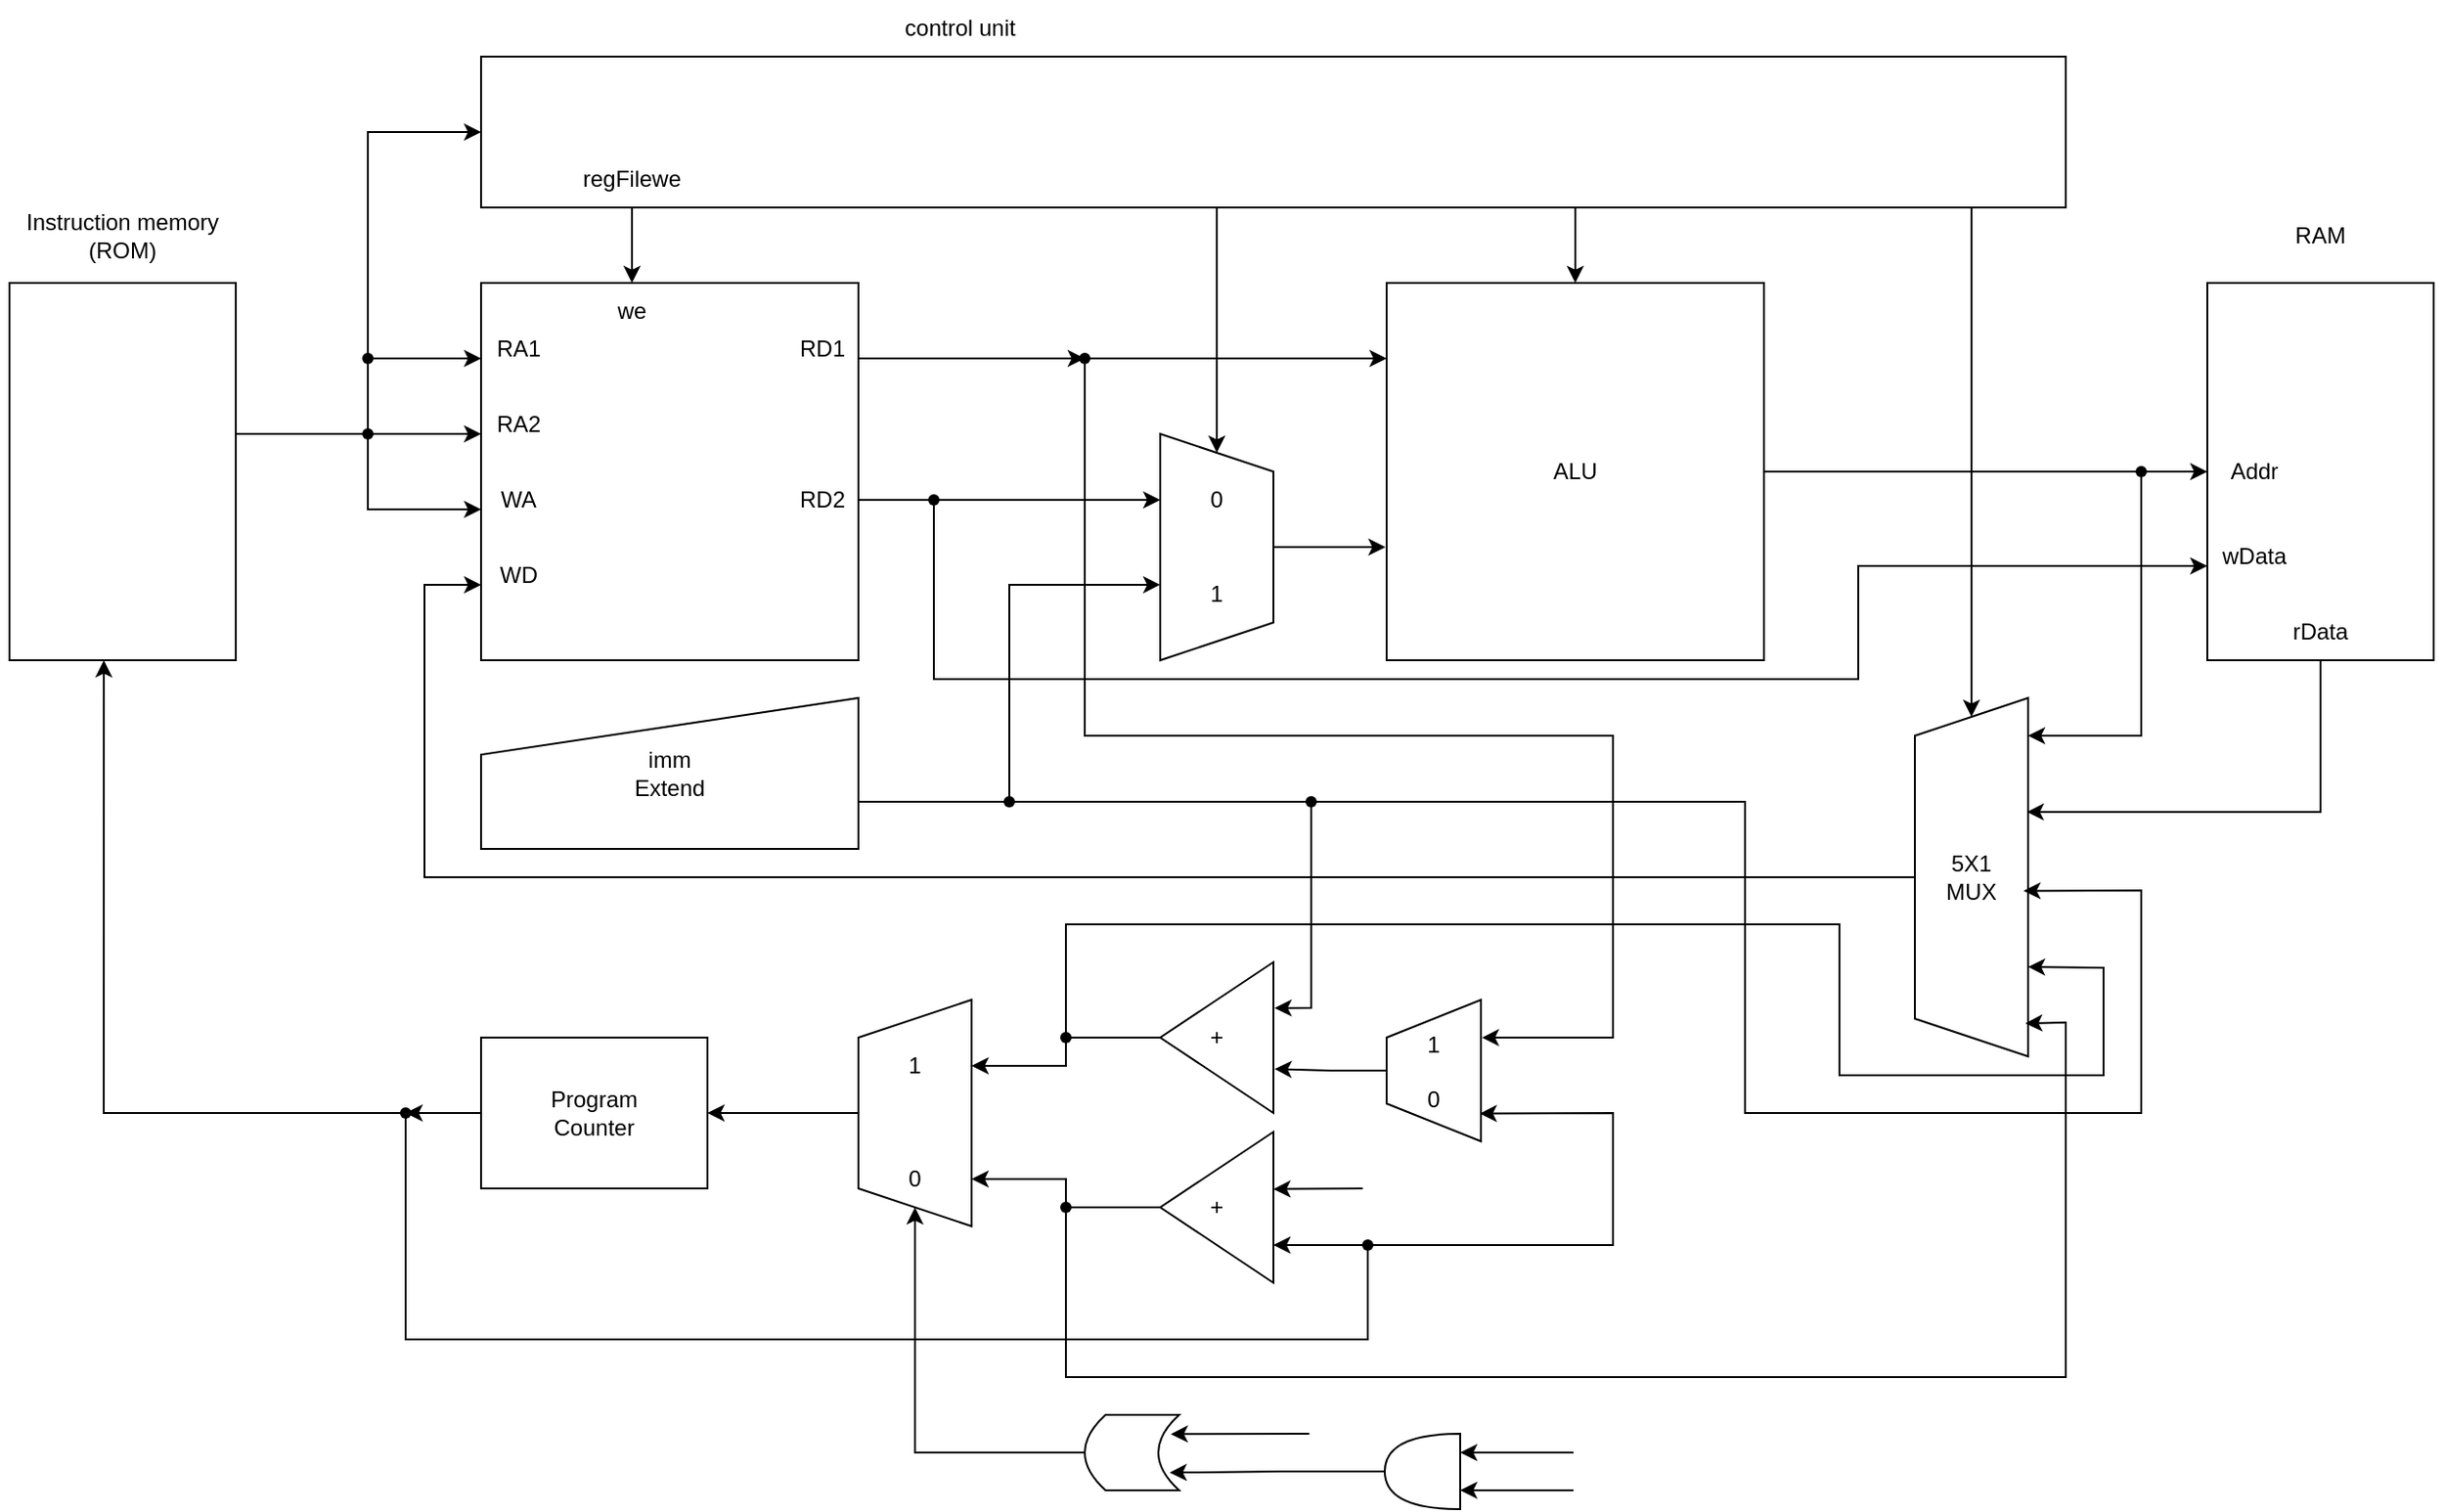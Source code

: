 <mxfile version="26.2.12">
  <diagram name="페이지-1" id="Pp6vh4Ir5vhfQlNTvURK">
    <mxGraphModel dx="1507" dy="370" grid="1" gridSize="10" guides="1" tooltips="1" connect="1" arrows="1" fold="1" page="1" pageScale="1" pageWidth="827" pageHeight="1169" math="0" shadow="0">
      <root>
        <mxCell id="0" />
        <mxCell id="1" parent="0" />
        <mxCell id="kW_ocDge__aSZDnSdW5C-100" style="edgeStyle=orthogonalEdgeStyle;rounded=0;orthogonalLoop=1;jettySize=auto;html=1;entryX=0;entryY=0.5;entryDx=0;entryDy=0;" edge="1" parent="1" source="kW_ocDge__aSZDnSdW5C-2" target="kW_ocDge__aSZDnSdW5C-15">
          <mxGeometry relative="1" as="geometry">
            <Array as="points">
              <mxPoint x="550" y="230" />
              <mxPoint x="550" y="230" />
            </Array>
          </mxGeometry>
        </mxCell>
        <mxCell id="kW_ocDge__aSZDnSdW5C-101" style="edgeStyle=orthogonalEdgeStyle;rounded=0;orthogonalLoop=1;jettySize=auto;html=1;entryX=0.5;entryY=0;entryDx=0;entryDy=0;" edge="1" parent="1" source="kW_ocDge__aSZDnSdW5C-2" target="kW_ocDge__aSZDnSdW5C-24">
          <mxGeometry relative="1" as="geometry">
            <Array as="points">
              <mxPoint x="740" y="220" />
              <mxPoint x="740" y="220" />
            </Array>
          </mxGeometry>
        </mxCell>
        <mxCell id="kW_ocDge__aSZDnSdW5C-102" style="edgeStyle=orthogonalEdgeStyle;rounded=0;orthogonalLoop=1;jettySize=auto;html=1;entryX=1;entryY=0.5;entryDx=0;entryDy=0;" edge="1" parent="1" source="kW_ocDge__aSZDnSdW5C-2" target="kW_ocDge__aSZDnSdW5C-42">
          <mxGeometry relative="1" as="geometry">
            <Array as="points">
              <mxPoint x="950" y="280" />
              <mxPoint x="950" y="280" />
            </Array>
          </mxGeometry>
        </mxCell>
        <mxCell id="kW_ocDge__aSZDnSdW5C-2" value="" style="rounded=0;whiteSpace=wrap;html=1;" vertex="1" parent="1">
          <mxGeometry x="160" y="120" width="840" height="80" as="geometry" />
        </mxCell>
        <mxCell id="kW_ocDge__aSZDnSdW5C-3" value="control unit" style="text;html=1;align=center;verticalAlign=middle;whiteSpace=wrap;rounded=0;" vertex="1" parent="1">
          <mxGeometry x="371" y="90" width="86" height="30" as="geometry" />
        </mxCell>
        <mxCell id="kW_ocDge__aSZDnSdW5C-10" style="edgeStyle=orthogonalEdgeStyle;rounded=0;orthogonalLoop=1;jettySize=auto;html=1;exitX=0.5;exitY=1;exitDx=0;exitDy=0;entryX=0.5;entryY=0;entryDx=0;entryDy=0;" edge="1" parent="1" source="kW_ocDge__aSZDnSdW5C-4" target="kW_ocDge__aSZDnSdW5C-9">
          <mxGeometry relative="1" as="geometry" />
        </mxCell>
        <mxCell id="kW_ocDge__aSZDnSdW5C-4" value="regFilewe" style="text;html=1;align=center;verticalAlign=middle;whiteSpace=wrap;rounded=0;" vertex="1" parent="1">
          <mxGeometry x="210" y="170" width="60" height="30" as="geometry" />
        </mxCell>
        <mxCell id="kW_ocDge__aSZDnSdW5C-6" value="" style="whiteSpace=wrap;html=1;aspect=fixed;" vertex="1" parent="1">
          <mxGeometry x="160" y="240" width="200" height="200" as="geometry" />
        </mxCell>
        <mxCell id="kW_ocDge__aSZDnSdW5C-9" value="we" style="text;html=1;align=center;verticalAlign=middle;whiteSpace=wrap;rounded=0;" vertex="1" parent="1">
          <mxGeometry x="210" y="240" width="60" height="30" as="geometry" />
        </mxCell>
        <mxCell id="kW_ocDge__aSZDnSdW5C-11" value="RA1" style="text;html=1;align=center;verticalAlign=middle;whiteSpace=wrap;rounded=0;" vertex="1" parent="1">
          <mxGeometry x="150" y="260" width="60" height="30" as="geometry" />
        </mxCell>
        <mxCell id="kW_ocDge__aSZDnSdW5C-12" value="RA2" style="text;html=1;align=center;verticalAlign=middle;whiteSpace=wrap;rounded=0;" vertex="1" parent="1">
          <mxGeometry x="150" y="300" width="60" height="30" as="geometry" />
        </mxCell>
        <mxCell id="kW_ocDge__aSZDnSdW5C-13" value="WA" style="text;html=1;align=center;verticalAlign=middle;whiteSpace=wrap;rounded=0;" vertex="1" parent="1">
          <mxGeometry x="150" y="340" width="60" height="30" as="geometry" />
        </mxCell>
        <mxCell id="kW_ocDge__aSZDnSdW5C-14" value="WD" style="text;html=1;align=center;verticalAlign=middle;whiteSpace=wrap;rounded=0;" vertex="1" parent="1">
          <mxGeometry x="150" y="380" width="60" height="30" as="geometry" />
        </mxCell>
        <mxCell id="kW_ocDge__aSZDnSdW5C-30" style="edgeStyle=orthogonalEdgeStyle;rounded=0;orthogonalLoop=1;jettySize=auto;html=1;exitX=0.5;exitY=0;exitDx=0;exitDy=0;entryX=-0.003;entryY=0.7;entryDx=0;entryDy=0;entryPerimeter=0;" edge="1" parent="1" source="kW_ocDge__aSZDnSdW5C-15" target="kW_ocDge__aSZDnSdW5C-24">
          <mxGeometry relative="1" as="geometry">
            <mxPoint x="590" y="380" as="targetPoint" />
          </mxGeometry>
        </mxCell>
        <mxCell id="kW_ocDge__aSZDnSdW5C-15" value="" style="shape=trapezoid;perimeter=trapezoidPerimeter;whiteSpace=wrap;html=1;fixedSize=1;direction=south;" vertex="1" parent="1">
          <mxGeometry x="520" y="320" width="60" height="120" as="geometry" />
        </mxCell>
        <mxCell id="kW_ocDge__aSZDnSdW5C-16" value="0" style="text;html=1;align=center;verticalAlign=middle;whiteSpace=wrap;rounded=0;" vertex="1" parent="1">
          <mxGeometry x="520" y="340" width="60" height="30" as="geometry" />
        </mxCell>
        <mxCell id="kW_ocDge__aSZDnSdW5C-17" value="1" style="text;html=1;align=center;verticalAlign=middle;whiteSpace=wrap;rounded=0;" vertex="1" parent="1">
          <mxGeometry x="520" y="390" width="60" height="30" as="geometry" />
        </mxCell>
        <mxCell id="kW_ocDge__aSZDnSdW5C-46" style="edgeStyle=orthogonalEdgeStyle;rounded=0;orthogonalLoop=1;jettySize=auto;html=1;entryX=0;entryY=0.5;entryDx=0;entryDy=0;" edge="1" parent="1" source="kW_ocDge__aSZDnSdW5C-24" target="kW_ocDge__aSZDnSdW5C-43">
          <mxGeometry relative="1" as="geometry" />
        </mxCell>
        <mxCell id="kW_ocDge__aSZDnSdW5C-24" value="ALU" style="whiteSpace=wrap;html=1;aspect=fixed;" vertex="1" parent="1">
          <mxGeometry x="640" y="240" width="200" height="200" as="geometry" />
        </mxCell>
        <mxCell id="kW_ocDge__aSZDnSdW5C-25" value="" style="endArrow=classic;html=1;rounded=0;entryX=0;entryY=0.2;entryDx=0;entryDy=0;entryPerimeter=0;" edge="1" parent="1" source="kW_ocDge__aSZDnSdW5C-74" target="kW_ocDge__aSZDnSdW5C-24">
          <mxGeometry width="50" height="50" relative="1" as="geometry">
            <mxPoint x="360" y="280" as="sourcePoint" />
            <mxPoint x="410" y="230" as="targetPoint" />
          </mxGeometry>
        </mxCell>
        <mxCell id="kW_ocDge__aSZDnSdW5C-26" value="RD1" style="text;html=1;align=center;verticalAlign=middle;whiteSpace=wrap;rounded=0;" vertex="1" parent="1">
          <mxGeometry x="311" y="260" width="60" height="30" as="geometry" />
        </mxCell>
        <mxCell id="kW_ocDge__aSZDnSdW5C-28" style="edgeStyle=orthogonalEdgeStyle;rounded=0;orthogonalLoop=1;jettySize=auto;html=1;" edge="1" parent="1" source="kW_ocDge__aSZDnSdW5C-113" target="kW_ocDge__aSZDnSdW5C-16">
          <mxGeometry relative="1" as="geometry">
            <mxPoint x="360" y="354.71" as="sourcePoint" />
            <mxPoint x="499" y="354.71" as="targetPoint" />
          </mxGeometry>
        </mxCell>
        <mxCell id="kW_ocDge__aSZDnSdW5C-27" value="RD2" style="text;html=1;align=center;verticalAlign=middle;whiteSpace=wrap;rounded=0;" vertex="1" parent="1">
          <mxGeometry x="311" y="340" width="60" height="30" as="geometry" />
        </mxCell>
        <mxCell id="kW_ocDge__aSZDnSdW5C-39" style="edgeStyle=orthogonalEdgeStyle;rounded=0;orthogonalLoop=1;jettySize=auto;html=1;entryX=0;entryY=0.333;entryDx=0;entryDy=0;entryPerimeter=0;" edge="1" parent="1" target="kW_ocDge__aSZDnSdW5C-17">
          <mxGeometry relative="1" as="geometry">
            <mxPoint x="480" y="400" as="targetPoint" />
            <mxPoint x="360" y="515.029" as="sourcePoint" />
            <Array as="points">
              <mxPoint x="440" y="515" />
              <mxPoint x="440" y="400" />
            </Array>
          </mxGeometry>
        </mxCell>
        <mxCell id="kW_ocDge__aSZDnSdW5C-33" value="" style="rounded=0;whiteSpace=wrap;html=1;" vertex="1" parent="1">
          <mxGeometry x="-90" y="240" width="120" height="200" as="geometry" />
        </mxCell>
        <mxCell id="kW_ocDge__aSZDnSdW5C-34" value="Instruction memory&lt;div&gt;(ROM)&lt;/div&gt;" style="text;html=1;align=center;verticalAlign=middle;whiteSpace=wrap;rounded=0;" vertex="1" parent="1">
          <mxGeometry x="-95" y="200" width="130" height="30" as="geometry" />
        </mxCell>
        <mxCell id="kW_ocDge__aSZDnSdW5C-36" value="Program&lt;div&gt;Counter&lt;/div&gt;" style="rounded=0;whiteSpace=wrap;html=1;" vertex="1" parent="1">
          <mxGeometry x="160" y="640" width="120" height="80" as="geometry" />
        </mxCell>
        <mxCell id="kW_ocDge__aSZDnSdW5C-38" style="edgeStyle=orthogonalEdgeStyle;rounded=0;orthogonalLoop=1;jettySize=auto;html=1;" edge="1" parent="1" source="kW_ocDge__aSZDnSdW5C-37" target="kW_ocDge__aSZDnSdW5C-36">
          <mxGeometry relative="1" as="geometry" />
        </mxCell>
        <mxCell id="kW_ocDge__aSZDnSdW5C-37" value="" style="shape=trapezoid;perimeter=trapezoidPerimeter;whiteSpace=wrap;html=1;fixedSize=1;direction=north;" vertex="1" parent="1">
          <mxGeometry x="360" y="620" width="60" height="120" as="geometry" />
        </mxCell>
        <mxCell id="kW_ocDge__aSZDnSdW5C-40" value="" style="shape=waypoint;sketch=0;fillStyle=solid;size=6;pointerEvents=1;points=[];fillColor=none;resizable=0;rotatable=0;perimeter=centerPerimeter;snapToPoint=1;" vertex="1" parent="1">
          <mxGeometry x="430" y="505" width="20" height="20" as="geometry" />
        </mxCell>
        <mxCell id="kW_ocDge__aSZDnSdW5C-41" value="+" style="triangle;whiteSpace=wrap;html=1;direction=west;" vertex="1" parent="1">
          <mxGeometry x="520" y="600" width="60" height="80" as="geometry" />
        </mxCell>
        <mxCell id="kW_ocDge__aSZDnSdW5C-52" style="edgeStyle=orthogonalEdgeStyle;rounded=0;orthogonalLoop=1;jettySize=auto;html=1;entryX=0.167;entryY=0.667;entryDx=0;entryDy=0;entryPerimeter=0;" edge="1" parent="1" source="kW_ocDge__aSZDnSdW5C-42" target="kW_ocDge__aSZDnSdW5C-14">
          <mxGeometry relative="1" as="geometry">
            <mxPoint x="130" y="460" as="targetPoint" />
            <Array as="points">
              <mxPoint x="130" y="555" />
              <mxPoint x="130" y="400" />
            </Array>
          </mxGeometry>
        </mxCell>
        <mxCell id="kW_ocDge__aSZDnSdW5C-42" value="5X1&lt;div&gt;MUX&lt;/div&gt;" style="shape=trapezoid;perimeter=trapezoidPerimeter;whiteSpace=wrap;html=1;fixedSize=1;direction=north;" vertex="1" parent="1">
          <mxGeometry x="920" y="460" width="60" height="190" as="geometry" />
        </mxCell>
        <mxCell id="kW_ocDge__aSZDnSdW5C-51" style="edgeStyle=orthogonalEdgeStyle;rounded=0;orthogonalLoop=1;jettySize=auto;html=1;entryX=0.682;entryY=0.989;entryDx=0;entryDy=0;entryPerimeter=0;" edge="1" parent="1" source="kW_ocDge__aSZDnSdW5C-43" target="kW_ocDge__aSZDnSdW5C-42">
          <mxGeometry relative="1" as="geometry">
            <mxPoint x="1080" y="520" as="targetPoint" />
            <Array as="points">
              <mxPoint x="1135" y="520" />
            </Array>
          </mxGeometry>
        </mxCell>
        <mxCell id="kW_ocDge__aSZDnSdW5C-43" value="" style="rounded=0;whiteSpace=wrap;html=1;" vertex="1" parent="1">
          <mxGeometry x="1075" y="240" width="120" height="200" as="geometry" />
        </mxCell>
        <mxCell id="kW_ocDge__aSZDnSdW5C-44" value="RAM" style="text;html=1;align=center;verticalAlign=middle;whiteSpace=wrap;rounded=0;" vertex="1" parent="1">
          <mxGeometry x="1070" y="200" width="130" height="30" as="geometry" />
        </mxCell>
        <mxCell id="kW_ocDge__aSZDnSdW5C-47" value="" style="shape=waypoint;sketch=0;fillStyle=solid;size=6;pointerEvents=1;points=[];fillColor=none;resizable=0;rotatable=0;perimeter=centerPerimeter;snapToPoint=1;" vertex="1" parent="1">
          <mxGeometry x="1030" y="330" width="20" height="20" as="geometry" />
        </mxCell>
        <mxCell id="kW_ocDge__aSZDnSdW5C-49" value="" style="endArrow=classic;html=1;rounded=0;" edge="1" parent="1">
          <mxGeometry width="50" height="50" relative="1" as="geometry">
            <mxPoint x="1040" y="340" as="sourcePoint" />
            <mxPoint x="980" y="480" as="targetPoint" />
            <Array as="points">
              <mxPoint x="1040" y="480" />
            </Array>
          </mxGeometry>
        </mxCell>
        <mxCell id="kW_ocDge__aSZDnSdW5C-53" style="edgeStyle=orthogonalEdgeStyle;rounded=0;orthogonalLoop=1;jettySize=auto;html=1;entryX=0.417;entryY=1;entryDx=0;entryDy=0;entryPerimeter=0;" edge="1" parent="1" source="kW_ocDge__aSZDnSdW5C-54" target="kW_ocDge__aSZDnSdW5C-33">
          <mxGeometry relative="1" as="geometry" />
        </mxCell>
        <mxCell id="kW_ocDge__aSZDnSdW5C-57" value="" style="endArrow=classic;html=1;rounded=0;entryX=0;entryY=0.25;entryDx=0;entryDy=0;" edge="1" parent="1" target="kW_ocDge__aSZDnSdW5C-63">
          <mxGeometry width="50" height="50" relative="1" as="geometry">
            <mxPoint x="120" y="680" as="sourcePoint" />
            <mxPoint x="480" y="720" as="targetPoint" />
            <Array as="points">
              <mxPoint x="120" y="800" />
              <mxPoint x="630" y="800" />
              <mxPoint x="630" y="750" />
            </Array>
          </mxGeometry>
        </mxCell>
        <mxCell id="kW_ocDge__aSZDnSdW5C-58" value="" style="edgeStyle=orthogonalEdgeStyle;rounded=0;orthogonalLoop=1;jettySize=auto;html=1;entryDx=0;entryDy=0;entryPerimeter=0;" edge="1" parent="1" source="kW_ocDge__aSZDnSdW5C-36" target="kW_ocDge__aSZDnSdW5C-54">
          <mxGeometry relative="1" as="geometry">
            <mxPoint x="160" y="680" as="sourcePoint" />
            <mxPoint x="-40" y="440" as="targetPoint" />
          </mxGeometry>
        </mxCell>
        <mxCell id="kW_ocDge__aSZDnSdW5C-54" value="" style="shape=waypoint;sketch=0;fillStyle=solid;size=6;pointerEvents=1;points=[];fillColor=none;resizable=0;rotatable=0;perimeter=centerPerimeter;snapToPoint=1;" vertex="1" parent="1">
          <mxGeometry x="110" y="670" width="20" height="20" as="geometry" />
        </mxCell>
        <mxCell id="kW_ocDge__aSZDnSdW5C-59" style="edgeStyle=orthogonalEdgeStyle;rounded=0;orthogonalLoop=1;jettySize=auto;html=1;entryX=1;entryY=0.5;entryDx=0;entryDy=0;" edge="1" parent="1" source="kW_ocDge__aSZDnSdW5C-41" target="kW_ocDge__aSZDnSdW5C-66">
          <mxGeometry relative="1" as="geometry" />
        </mxCell>
        <mxCell id="kW_ocDge__aSZDnSdW5C-60" value="1&lt;div&gt;&lt;br&gt;&lt;div&gt;0&lt;/div&gt;&lt;/div&gt;" style="shape=trapezoid;perimeter=trapezoidPerimeter;whiteSpace=wrap;html=1;fixedSize=1;direction=north;" vertex="1" parent="1">
          <mxGeometry x="640" y="620" width="50" height="75" as="geometry" />
        </mxCell>
        <mxCell id="kW_ocDge__aSZDnSdW5C-61" style="edgeStyle=orthogonalEdgeStyle;rounded=0;orthogonalLoop=1;jettySize=auto;html=1;entryX=-0.01;entryY=0.292;entryDx=0;entryDy=0;entryPerimeter=0;" edge="1" parent="1" source="kW_ocDge__aSZDnSdW5C-60" target="kW_ocDge__aSZDnSdW5C-41">
          <mxGeometry relative="1" as="geometry" />
        </mxCell>
        <mxCell id="kW_ocDge__aSZDnSdW5C-62" style="edgeStyle=orthogonalEdgeStyle;rounded=0;orthogonalLoop=1;jettySize=auto;html=1;entryX=-0.01;entryY=0.696;entryDx=0;entryDy=0;entryPerimeter=0;" edge="1" parent="1" source="kW_ocDge__aSZDnSdW5C-40" target="kW_ocDge__aSZDnSdW5C-41">
          <mxGeometry relative="1" as="geometry" />
        </mxCell>
        <mxCell id="kW_ocDge__aSZDnSdW5C-63" value="+" style="triangle;whiteSpace=wrap;html=1;direction=west;" vertex="1" parent="1">
          <mxGeometry x="520" y="690" width="60" height="80" as="geometry" />
        </mxCell>
        <mxCell id="kW_ocDge__aSZDnSdW5C-64" value="" style="endArrow=classic;html=1;rounded=0;entryX=-0.045;entryY=0.596;entryDx=0;entryDy=0;entryPerimeter=0;" edge="1" parent="1">
          <mxGeometry width="50" height="50" relative="1" as="geometry">
            <mxPoint x="627.3" y="720" as="sourcePoint" />
            <mxPoint x="580.0" y="720.32" as="targetPoint" />
          </mxGeometry>
        </mxCell>
        <mxCell id="kW_ocDge__aSZDnSdW5C-65" style="edgeStyle=orthogonalEdgeStyle;rounded=0;orthogonalLoop=1;jettySize=auto;html=1;entryX=1;entryY=0.5;entryDx=0;entryDy=0;" edge="1" parent="1" source="kW_ocDge__aSZDnSdW5C-93" target="kW_ocDge__aSZDnSdW5C-67">
          <mxGeometry relative="1" as="geometry">
            <Array as="points">
              <mxPoint x="470" y="715" />
            </Array>
          </mxGeometry>
        </mxCell>
        <mxCell id="kW_ocDge__aSZDnSdW5C-66" value="1" style="text;html=1;align=center;verticalAlign=middle;whiteSpace=wrap;rounded=0;" vertex="1" parent="1">
          <mxGeometry x="360" y="640" width="60" height="30" as="geometry" />
        </mxCell>
        <mxCell id="kW_ocDge__aSZDnSdW5C-67" value="0" style="text;html=1;align=center;verticalAlign=middle;whiteSpace=wrap;rounded=0;" vertex="1" parent="1">
          <mxGeometry x="360" y="700" width="60" height="30" as="geometry" />
        </mxCell>
        <mxCell id="kW_ocDge__aSZDnSdW5C-68" value="" style="shape=waypoint;sketch=0;fillStyle=solid;size=6;pointerEvents=1;points=[];fillColor=none;resizable=0;rotatable=0;perimeter=centerPerimeter;snapToPoint=1;" vertex="1" parent="1">
          <mxGeometry x="460" y="630" width="20" height="20" as="geometry" />
        </mxCell>
        <mxCell id="kW_ocDge__aSZDnSdW5C-69" value="" style="shape=waypoint;sketch=0;fillStyle=solid;size=6;pointerEvents=1;points=[];fillColor=none;resizable=0;rotatable=0;perimeter=centerPerimeter;snapToPoint=1;" vertex="1" parent="1">
          <mxGeometry x="620" y="740" width="20" height="20" as="geometry" />
        </mxCell>
        <mxCell id="kW_ocDge__aSZDnSdW5C-72" value="" style="endArrow=classic;html=1;rounded=0;entryX=0.196;entryY=0.987;entryDx=0;entryDy=0;entryPerimeter=0;" edge="1" parent="1" target="kW_ocDge__aSZDnSdW5C-60">
          <mxGeometry width="50" height="50" relative="1" as="geometry">
            <mxPoint x="630" y="750" as="sourcePoint" />
            <mxPoint x="760" y="680" as="targetPoint" />
            <Array as="points">
              <mxPoint x="760" y="750" />
              <mxPoint x="760" y="680" />
            </Array>
          </mxGeometry>
        </mxCell>
        <mxCell id="kW_ocDge__aSZDnSdW5C-73" value="" style="endArrow=classic;html=1;rounded=0;entryX=0.733;entryY=1.01;entryDx=0;entryDy=0;entryPerimeter=0;" edge="1" parent="1" target="kW_ocDge__aSZDnSdW5C-60">
          <mxGeometry width="50" height="50" relative="1" as="geometry">
            <mxPoint x="480" y="280" as="sourcePoint" />
            <mxPoint x="760" y="640" as="targetPoint" />
            <Array as="points">
              <mxPoint x="480" y="480" />
              <mxPoint x="760" y="480" />
              <mxPoint x="760" y="640" />
            </Array>
          </mxGeometry>
        </mxCell>
        <mxCell id="kW_ocDge__aSZDnSdW5C-75" value="" style="endArrow=classic;html=1;rounded=0;entryDx=0;entryDy=0;entryPerimeter=0;" edge="1" parent="1" target="kW_ocDge__aSZDnSdW5C-74">
          <mxGeometry width="50" height="50" relative="1" as="geometry">
            <mxPoint x="360" y="280" as="sourcePoint" />
            <mxPoint x="640" y="280" as="targetPoint" />
          </mxGeometry>
        </mxCell>
        <mxCell id="kW_ocDge__aSZDnSdW5C-74" value="" style="shape=waypoint;sketch=0;fillStyle=solid;size=6;pointerEvents=1;points=[];fillColor=none;resizable=0;rotatable=0;perimeter=centerPerimeter;snapToPoint=1;" vertex="1" parent="1">
          <mxGeometry x="470" y="270" width="20" height="20" as="geometry" />
        </mxCell>
        <mxCell id="kW_ocDge__aSZDnSdW5C-76" value="" style="shape=waypoint;sketch=0;fillStyle=solid;size=6;pointerEvents=1;points=[];fillColor=none;resizable=0;rotatable=0;perimeter=centerPerimeter;snapToPoint=1;" vertex="1" parent="1">
          <mxGeometry x="590" y="505" width="20" height="20" as="geometry" />
        </mxCell>
        <mxCell id="kW_ocDge__aSZDnSdW5C-80" value="" style="endArrow=classic;html=1;rounded=0;entryX=0.462;entryY=0.96;entryDx=0;entryDy=0;entryPerimeter=0;" edge="1" parent="1" target="kW_ocDge__aSZDnSdW5C-42">
          <mxGeometry width="50" height="50" relative="1" as="geometry">
            <mxPoint x="600" y="515" as="sourcePoint" />
            <mxPoint x="850" y="515" as="targetPoint" />
            <Array as="points">
              <mxPoint x="830" y="515" />
              <mxPoint x="830" y="680" />
              <mxPoint x="1040" y="680" />
              <mxPoint x="1040" y="562" />
            </Array>
          </mxGeometry>
        </mxCell>
        <mxCell id="kW_ocDge__aSZDnSdW5C-81" value="" style="endArrow=classic;html=1;rounded=0;entryX=0.25;entryY=1;entryDx=0;entryDy=0;" edge="1" parent="1" target="kW_ocDge__aSZDnSdW5C-42">
          <mxGeometry width="50" height="50" relative="1" as="geometry">
            <mxPoint x="470" y="640" as="sourcePoint" />
            <mxPoint x="520" y="590" as="targetPoint" />
            <Array as="points">
              <mxPoint x="470" y="580" />
              <mxPoint x="880" y="580" />
              <mxPoint x="880" y="660" />
              <mxPoint x="1020" y="660" />
              <mxPoint x="1020" y="603" />
            </Array>
          </mxGeometry>
        </mxCell>
        <mxCell id="kW_ocDge__aSZDnSdW5C-82" value="" style="endArrow=classic;html=1;rounded=0;entryX=0.167;entryY=0.667;entryDx=0;entryDy=0;entryPerimeter=0;" edge="1" parent="1" source="kW_ocDge__aSZDnSdW5C-83" target="kW_ocDge__aSZDnSdW5C-12">
          <mxGeometry width="50" height="50" relative="1" as="geometry">
            <mxPoint x="30" y="320" as="sourcePoint" />
            <mxPoint x="80" y="270" as="targetPoint" />
          </mxGeometry>
        </mxCell>
        <mxCell id="kW_ocDge__aSZDnSdW5C-83" value="" style="shape=waypoint;sketch=0;fillStyle=solid;size=6;pointerEvents=1;points=[];fillColor=none;resizable=0;rotatable=0;perimeter=centerPerimeter;snapToPoint=1;" vertex="1" parent="1">
          <mxGeometry x="90" y="310" width="20" height="20" as="geometry" />
        </mxCell>
        <mxCell id="kW_ocDge__aSZDnSdW5C-86" value="" style="endArrow=none;html=1;rounded=0;" edge="1" parent="1" target="kW_ocDge__aSZDnSdW5C-83">
          <mxGeometry width="50" height="50" relative="1" as="geometry">
            <mxPoint x="30" y="320" as="sourcePoint" />
            <mxPoint x="80" y="270" as="targetPoint" />
          </mxGeometry>
        </mxCell>
        <mxCell id="kW_ocDge__aSZDnSdW5C-87" value="" style="endArrow=classic;html=1;rounded=0;entryX=0.167;entryY=0.667;entryDx=0;entryDy=0;entryPerimeter=0;" edge="1" parent="1" source="kW_ocDge__aSZDnSdW5C-89" target="kW_ocDge__aSZDnSdW5C-11">
          <mxGeometry width="50" height="50" relative="1" as="geometry">
            <mxPoint x="100" y="320" as="sourcePoint" />
            <mxPoint x="150" y="270" as="targetPoint" />
            <Array as="points">
              <mxPoint x="100" y="280" />
            </Array>
          </mxGeometry>
        </mxCell>
        <mxCell id="kW_ocDge__aSZDnSdW5C-88" value="" style="endArrow=classic;html=1;rounded=0;entryX=0.167;entryY=0.667;entryDx=0;entryDy=0;entryPerimeter=0;" edge="1" parent="1" target="kW_ocDge__aSZDnSdW5C-13">
          <mxGeometry width="50" height="50" relative="1" as="geometry">
            <mxPoint x="100" y="320" as="sourcePoint" />
            <mxPoint x="150" y="270" as="targetPoint" />
            <Array as="points">
              <mxPoint x="100" y="360" />
            </Array>
          </mxGeometry>
        </mxCell>
        <mxCell id="kW_ocDge__aSZDnSdW5C-89" value="" style="shape=waypoint;sketch=0;fillStyle=solid;size=6;pointerEvents=1;points=[];fillColor=none;resizable=0;rotatable=0;perimeter=centerPerimeter;snapToPoint=1;" vertex="1" parent="1">
          <mxGeometry x="90" y="270" width="20" height="20" as="geometry" />
        </mxCell>
        <mxCell id="kW_ocDge__aSZDnSdW5C-91" value="" style="endArrow=classic;html=1;rounded=0;entryX=0;entryY=0.5;entryDx=0;entryDy=0;" edge="1" parent="1" target="kW_ocDge__aSZDnSdW5C-2">
          <mxGeometry width="50" height="50" relative="1" as="geometry">
            <mxPoint x="100" y="280" as="sourcePoint" />
            <mxPoint x="150" y="230" as="targetPoint" />
            <Array as="points">
              <mxPoint x="100" y="160" />
            </Array>
          </mxGeometry>
        </mxCell>
        <mxCell id="kW_ocDge__aSZDnSdW5C-92" value="" style="endArrow=none;html=1;rounded=0;" edge="1" parent="1" target="kW_ocDge__aSZDnSdW5C-89">
          <mxGeometry width="50" height="50" relative="1" as="geometry">
            <mxPoint x="100" y="320" as="sourcePoint" />
            <mxPoint x="150" y="270" as="targetPoint" />
          </mxGeometry>
        </mxCell>
        <mxCell id="kW_ocDge__aSZDnSdW5C-93" value="" style="shape=waypoint;sketch=0;fillStyle=solid;size=6;pointerEvents=1;points=[];fillColor=none;resizable=0;rotatable=0;perimeter=centerPerimeter;snapToPoint=1;" vertex="1" parent="1">
          <mxGeometry x="460" y="720" width="20" height="20" as="geometry" />
        </mxCell>
        <mxCell id="kW_ocDge__aSZDnSdW5C-97" value="" style="endArrow=none;html=1;rounded=0;" edge="1" parent="1" target="kW_ocDge__aSZDnSdW5C-63">
          <mxGeometry width="50" height="50" relative="1" as="geometry">
            <mxPoint x="470" y="730" as="sourcePoint" />
            <mxPoint x="520" y="680" as="targetPoint" />
          </mxGeometry>
        </mxCell>
        <mxCell id="kW_ocDge__aSZDnSdW5C-98" value="" style="endArrow=classic;html=1;rounded=0;entryX=0.092;entryY=0.976;entryDx=0;entryDy=0;entryPerimeter=0;" edge="1" parent="1" target="kW_ocDge__aSZDnSdW5C-42">
          <mxGeometry width="50" height="50" relative="1" as="geometry">
            <mxPoint x="470" y="730" as="sourcePoint" />
            <mxPoint x="1000" y="630" as="targetPoint" />
            <Array as="points">
              <mxPoint x="470" y="820" />
              <mxPoint x="1000" y="820" />
              <mxPoint x="1000" y="632" />
            </Array>
          </mxGeometry>
        </mxCell>
        <mxCell id="kW_ocDge__aSZDnSdW5C-112" style="edgeStyle=orthogonalEdgeStyle;rounded=0;orthogonalLoop=1;jettySize=auto;html=1;" edge="1" parent="1" source="kW_ocDge__aSZDnSdW5C-103" target="kW_ocDge__aSZDnSdW5C-37">
          <mxGeometry relative="1" as="geometry" />
        </mxCell>
        <mxCell id="kW_ocDge__aSZDnSdW5C-103" value="" style="shape=dataStorage;whiteSpace=wrap;html=1;fixedSize=1;size=11;" vertex="1" parent="1">
          <mxGeometry x="480" y="840" width="50" height="40" as="geometry" />
        </mxCell>
        <mxCell id="kW_ocDge__aSZDnSdW5C-104" value="" style="shape=or;whiteSpace=wrap;html=1;direction=west;" vertex="1" parent="1">
          <mxGeometry x="639" y="850" width="40" height="40" as="geometry" />
        </mxCell>
        <mxCell id="kW_ocDge__aSZDnSdW5C-105" value="imm&lt;div&gt;Extend&lt;/div&gt;" style="shape=manualInput;whiteSpace=wrap;html=1;" vertex="1" parent="1">
          <mxGeometry x="160" y="460" width="200" height="80" as="geometry" />
        </mxCell>
        <mxCell id="kW_ocDge__aSZDnSdW5C-107" style="edgeStyle=orthogonalEdgeStyle;rounded=0;orthogonalLoop=1;jettySize=auto;html=1;entryX=0.9;entryY=0.765;entryDx=0;entryDy=0;entryPerimeter=0;" edge="1" parent="1" source="kW_ocDge__aSZDnSdW5C-104" target="kW_ocDge__aSZDnSdW5C-103">
          <mxGeometry relative="1" as="geometry" />
        </mxCell>
        <mxCell id="kW_ocDge__aSZDnSdW5C-108" value="" style="endArrow=classic;html=1;rounded=0;entryX=0.844;entryY=0.505;entryDx=0;entryDy=0;entryPerimeter=0;" edge="1" parent="1">
          <mxGeometry width="50" height="50" relative="1" as="geometry">
            <mxPoint x="599" y="850" as="sourcePoint" />
            <mxPoint x="525.6" y="850.2" as="targetPoint" />
          </mxGeometry>
        </mxCell>
        <mxCell id="kW_ocDge__aSZDnSdW5C-109" value="" style="endArrow=classic;html=1;rounded=0;entryX=0;entryY=0.75;entryDx=0;entryDy=0;entryPerimeter=0;" edge="1" parent="1" target="kW_ocDge__aSZDnSdW5C-104">
          <mxGeometry width="50" height="50" relative="1" as="geometry">
            <mxPoint x="739" y="860" as="sourcePoint" />
            <mxPoint x="769" y="860" as="targetPoint" />
          </mxGeometry>
        </mxCell>
        <mxCell id="kW_ocDge__aSZDnSdW5C-110" value="" style="endArrow=classic;html=1;rounded=0;entryX=0;entryY=0.75;entryDx=0;entryDy=0;entryPerimeter=0;" edge="1" parent="1">
          <mxGeometry width="50" height="50" relative="1" as="geometry">
            <mxPoint x="739" y="880" as="sourcePoint" />
            <mxPoint x="679" y="880" as="targetPoint" />
          </mxGeometry>
        </mxCell>
        <mxCell id="kW_ocDge__aSZDnSdW5C-113" value="" style="shape=waypoint;sketch=0;fillStyle=solid;size=6;pointerEvents=1;points=[];fillColor=none;resizable=0;rotatable=0;perimeter=centerPerimeter;snapToPoint=1;" vertex="1" parent="1">
          <mxGeometry x="390" y="345" width="20" height="20" as="geometry" />
        </mxCell>
        <mxCell id="kW_ocDge__aSZDnSdW5C-115" value="" style="endArrow=classic;html=1;rounded=0;exitX=0.612;exitY=0.598;exitDx=0;exitDy=0;exitPerimeter=0;entryX=0;entryY=0.75;entryDx=0;entryDy=0;" edge="1" parent="1" source="kW_ocDge__aSZDnSdW5C-113" target="kW_ocDge__aSZDnSdW5C-43">
          <mxGeometry width="50" height="50" relative="1" as="geometry">
            <mxPoint x="400" y="350" as="sourcePoint" />
            <mxPoint x="450" y="300" as="targetPoint" />
            <Array as="points">
              <mxPoint x="400" y="450" />
              <mxPoint x="890" y="450" />
              <mxPoint x="890" y="390" />
            </Array>
          </mxGeometry>
        </mxCell>
        <mxCell id="kW_ocDge__aSZDnSdW5C-116" value="Addr" style="text;html=1;align=center;verticalAlign=middle;whiteSpace=wrap;rounded=0;" vertex="1" parent="1">
          <mxGeometry x="1070" y="325" width="60" height="30" as="geometry" />
        </mxCell>
        <mxCell id="kW_ocDge__aSZDnSdW5C-117" value="wData" style="text;html=1;align=center;verticalAlign=middle;whiteSpace=wrap;rounded=0;" vertex="1" parent="1">
          <mxGeometry x="1070" y="370" width="60" height="30" as="geometry" />
        </mxCell>
        <mxCell id="kW_ocDge__aSZDnSdW5C-118" value="rData" style="text;html=1;align=center;verticalAlign=middle;whiteSpace=wrap;rounded=0;" vertex="1" parent="1">
          <mxGeometry x="1105" y="410" width="60" height="30" as="geometry" />
        </mxCell>
        <mxCell id="kW_ocDge__aSZDnSdW5C-119" value="" style="endArrow=none;html=1;rounded=0;" edge="1" parent="1" target="kW_ocDge__aSZDnSdW5C-113">
          <mxGeometry width="50" height="50" relative="1" as="geometry">
            <mxPoint x="360" y="355" as="sourcePoint" />
            <mxPoint x="410" y="305" as="targetPoint" />
          </mxGeometry>
        </mxCell>
      </root>
    </mxGraphModel>
  </diagram>
</mxfile>
